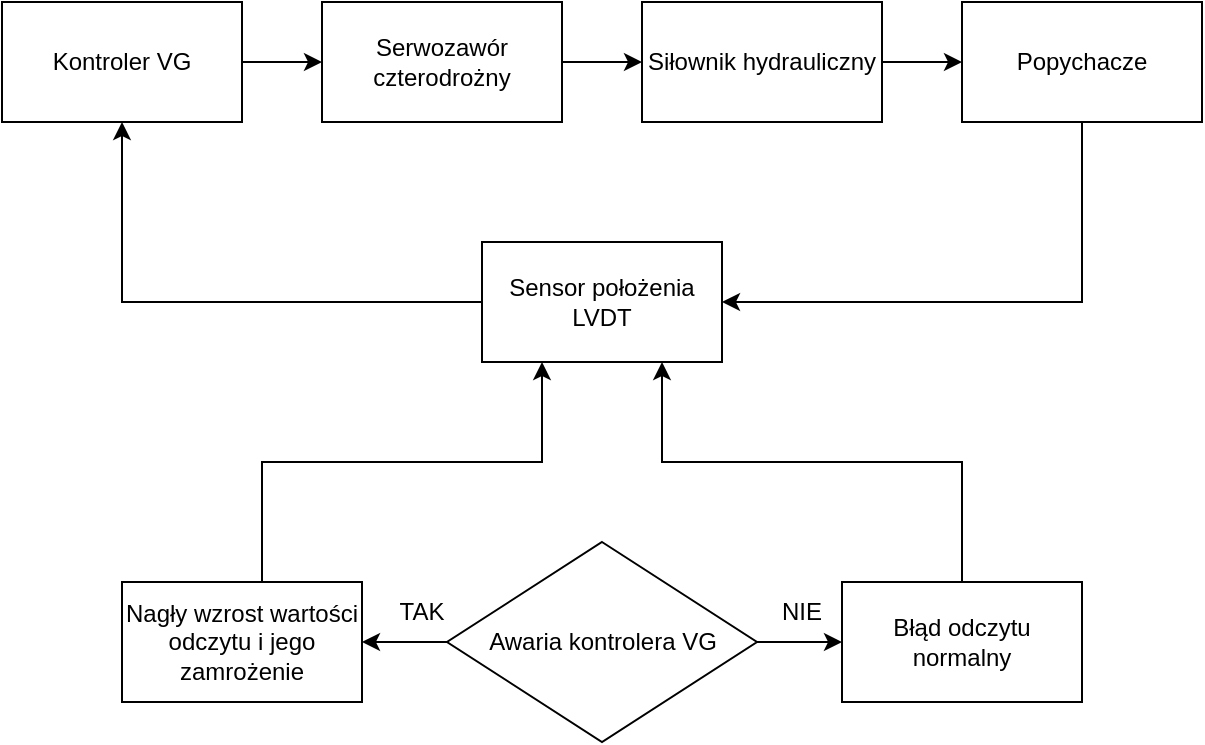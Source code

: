 <mxfile version="20.7.3" type="device"><diagram id="H6kmZGhWtVPIK4Z_D7gw" name="Strona-1"><mxGraphModel dx="1434" dy="764" grid="1" gridSize="10" guides="1" tooltips="1" connect="1" arrows="1" fold="1" page="1" pageScale="1" pageWidth="1169" pageHeight="827" math="0" shadow="0"><root><mxCell id="0"/><mxCell id="1" parent="0"/><mxCell id="3gr-vesN_Ph8B4wtNojR-7" value="" style="edgeStyle=orthogonalEdgeStyle;rounded=0;orthogonalLoop=1;jettySize=auto;html=1;" parent="1" source="3gr-vesN_Ph8B4wtNojR-2" target="3gr-vesN_Ph8B4wtNojR-5" edge="1"><mxGeometry relative="1" as="geometry"/></mxCell><mxCell id="3gr-vesN_Ph8B4wtNojR-8" value="" style="edgeStyle=orthogonalEdgeStyle;rounded=0;orthogonalLoop=1;jettySize=auto;html=1;" parent="1" source="3gr-vesN_Ph8B4wtNojR-2" target="3gr-vesN_Ph8B4wtNojR-6" edge="1"><mxGeometry relative="1" as="geometry"/></mxCell><mxCell id="3gr-vesN_Ph8B4wtNojR-2" value="Awaria kontrolera VG" style="rhombus;whiteSpace=wrap;html=1;" parent="1" vertex="1"><mxGeometry x="242.5" y="480" width="155" height="100" as="geometry"/></mxCell><mxCell id="3gr-vesN_Ph8B4wtNojR-9" style="edgeStyle=orthogonalEdgeStyle;rounded=0;orthogonalLoop=1;jettySize=auto;html=1;entryX=0.75;entryY=1;entryDx=0;entryDy=0;" parent="1" source="3gr-vesN_Ph8B4wtNojR-5" edge="1"><mxGeometry relative="1" as="geometry"><Array as="points"><mxPoint x="500" y="440"/><mxPoint x="350" y="440"/></Array><mxPoint x="350" y="390" as="targetPoint"/></mxGeometry></mxCell><mxCell id="3gr-vesN_Ph8B4wtNojR-5" value="Błąd odczytu normalny" style="rounded=0;whiteSpace=wrap;html=1;" parent="1" vertex="1"><mxGeometry x="440" y="500" width="120" height="60" as="geometry"/></mxCell><mxCell id="3gr-vesN_Ph8B4wtNojR-10" style="edgeStyle=orthogonalEdgeStyle;rounded=0;orthogonalLoop=1;jettySize=auto;html=1;entryX=0.25;entryY=1;entryDx=0;entryDy=0;" parent="1" source="3gr-vesN_Ph8B4wtNojR-6" edge="1"><mxGeometry relative="1" as="geometry"><Array as="points"><mxPoint x="150" y="440"/><mxPoint x="290" y="440"/></Array><mxPoint x="290" y="390" as="targetPoint"/></mxGeometry></mxCell><mxCell id="3gr-vesN_Ph8B4wtNojR-6" value="Nagły wzrost wartości odczytu i jego zamrożenie" style="rounded=0;whiteSpace=wrap;html=1;" parent="1" vertex="1"><mxGeometry x="80" y="500" width="120" height="60" as="geometry"/></mxCell><mxCell id="3gr-vesN_Ph8B4wtNojR-14" value="TAK" style="text;html=1;strokeColor=none;fillColor=none;align=center;verticalAlign=middle;whiteSpace=wrap;rounded=0;" parent="1" vertex="1"><mxGeometry x="200" y="500" width="60" height="30" as="geometry"/></mxCell><mxCell id="3gr-vesN_Ph8B4wtNojR-15" value="NIE" style="text;html=1;strokeColor=none;fillColor=none;align=center;verticalAlign=middle;whiteSpace=wrap;rounded=0;" parent="1" vertex="1"><mxGeometry x="390" y="500" width="60" height="30" as="geometry"/></mxCell><mxCell id="WvB20jEAsiQoBA9KA-OC-10" value="" style="edgeStyle=orthogonalEdgeStyle;rounded=0;orthogonalLoop=1;jettySize=auto;html=1;" edge="1" parent="1" source="WvB20jEAsiQoBA9KA-OC-11" target="WvB20jEAsiQoBA9KA-OC-13"><mxGeometry relative="1" as="geometry"/></mxCell><mxCell id="WvB20jEAsiQoBA9KA-OC-11" value="Kontroler VG" style="rounded=0;whiteSpace=wrap;html=1;" vertex="1" parent="1"><mxGeometry x="20" y="210" width="120" height="60" as="geometry"/></mxCell><mxCell id="WvB20jEAsiQoBA9KA-OC-12" value="" style="edgeStyle=orthogonalEdgeStyle;rounded=0;orthogonalLoop=1;jettySize=auto;html=1;" edge="1" parent="1" source="WvB20jEAsiQoBA9KA-OC-13" target="WvB20jEAsiQoBA9KA-OC-15"><mxGeometry relative="1" as="geometry"/></mxCell><mxCell id="WvB20jEAsiQoBA9KA-OC-13" value="Serwozawór czterodrożny" style="rounded=0;whiteSpace=wrap;html=1;" vertex="1" parent="1"><mxGeometry x="180" y="210" width="120" height="60" as="geometry"/></mxCell><mxCell id="WvB20jEAsiQoBA9KA-OC-14" value="" style="edgeStyle=orthogonalEdgeStyle;rounded=0;orthogonalLoop=1;jettySize=auto;html=1;" edge="1" parent="1" source="WvB20jEAsiQoBA9KA-OC-15" target="WvB20jEAsiQoBA9KA-OC-17"><mxGeometry relative="1" as="geometry"/></mxCell><mxCell id="WvB20jEAsiQoBA9KA-OC-15" value="Siłownik hydrauliczny" style="rounded=0;whiteSpace=wrap;html=1;" vertex="1" parent="1"><mxGeometry x="340" y="210" width="120" height="60" as="geometry"/></mxCell><mxCell id="WvB20jEAsiQoBA9KA-OC-16" style="edgeStyle=orthogonalEdgeStyle;rounded=0;orthogonalLoop=1;jettySize=auto;html=1;entryX=1;entryY=0.5;entryDx=0;entryDy=0;" edge="1" parent="1" source="WvB20jEAsiQoBA9KA-OC-17" target="WvB20jEAsiQoBA9KA-OC-19"><mxGeometry relative="1" as="geometry"><Array as="points"><mxPoint x="560" y="360"/></Array></mxGeometry></mxCell><mxCell id="WvB20jEAsiQoBA9KA-OC-17" value="Popychacze" style="rounded=0;whiteSpace=wrap;html=1;" vertex="1" parent="1"><mxGeometry x="500" y="210" width="120" height="60" as="geometry"/></mxCell><mxCell id="WvB20jEAsiQoBA9KA-OC-18" style="edgeStyle=orthogonalEdgeStyle;rounded=0;orthogonalLoop=1;jettySize=auto;html=1;entryX=0.5;entryY=1;entryDx=0;entryDy=0;" edge="1" parent="1" source="WvB20jEAsiQoBA9KA-OC-19" target="WvB20jEAsiQoBA9KA-OC-11"><mxGeometry relative="1" as="geometry"/></mxCell><mxCell id="WvB20jEAsiQoBA9KA-OC-19" value="Sensor położenia LVDT" style="rounded=0;whiteSpace=wrap;html=1;" vertex="1" parent="1"><mxGeometry x="260" y="330" width="120" height="60" as="geometry"/></mxCell></root></mxGraphModel></diagram></mxfile>